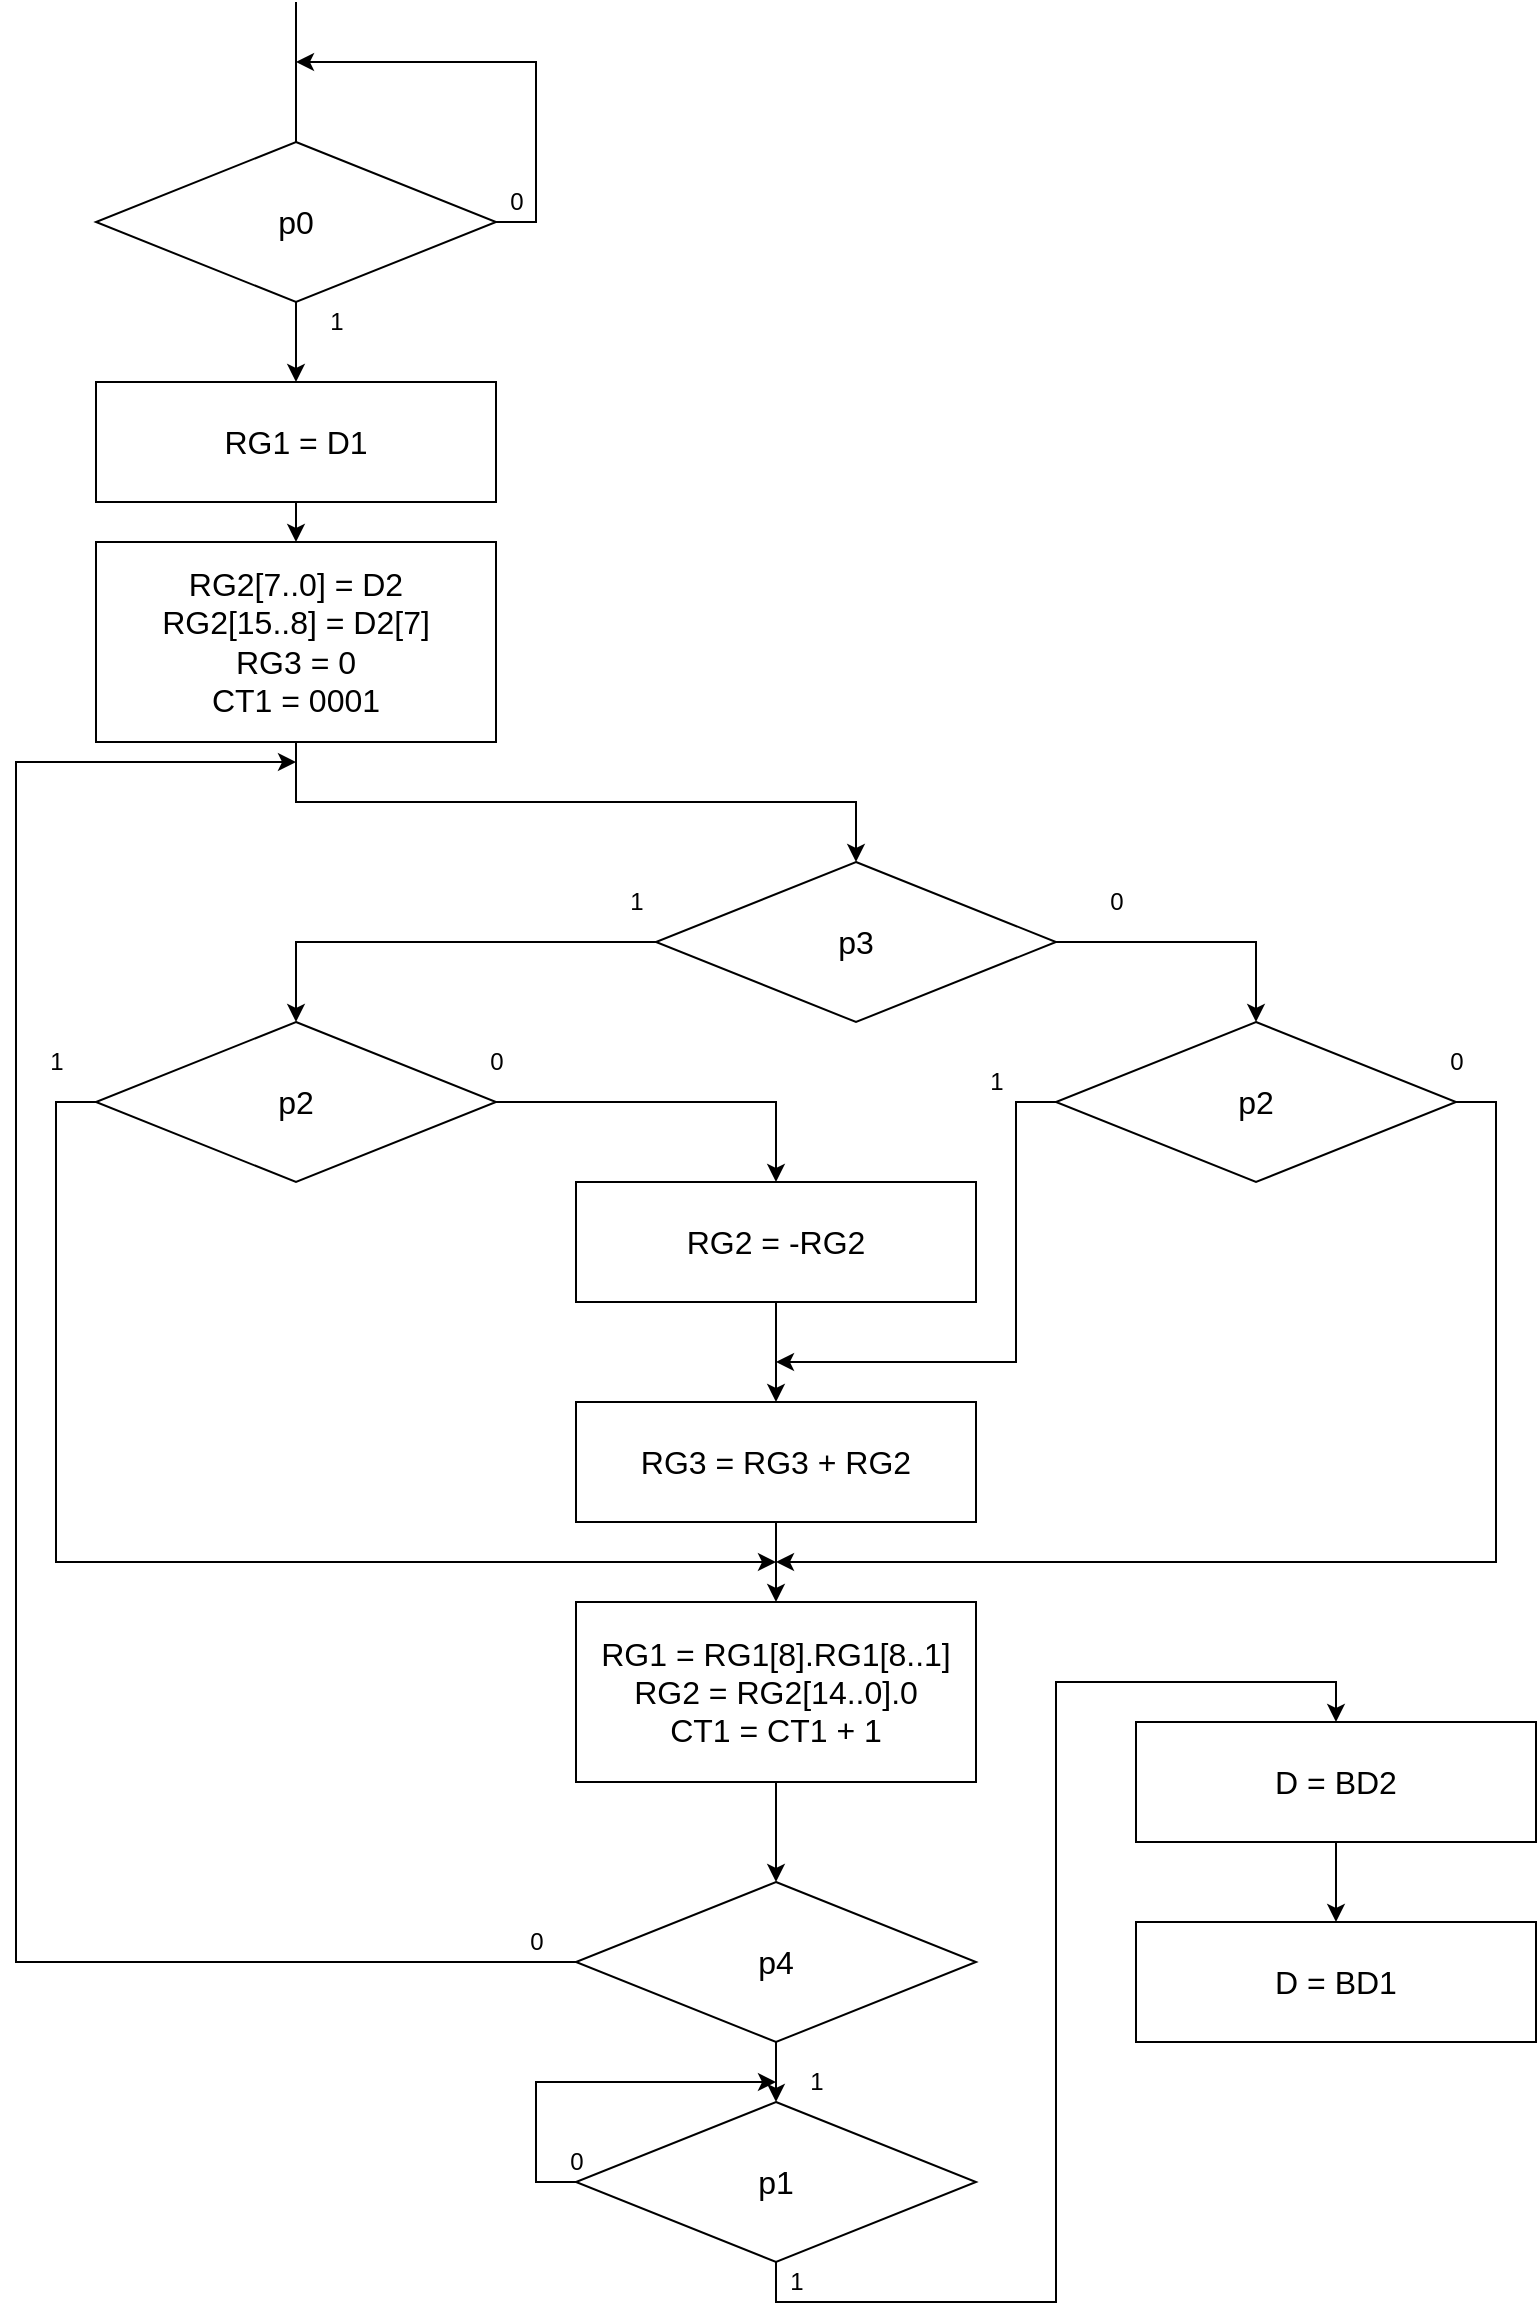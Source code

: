 <mxfile version="14.6.13" type="device"><diagram id="EPe5qSGYH7XLxIhJPzFg" name="Page-1"><mxGraphModel dx="1422" dy="705" grid="1" gridSize="10" guides="1" tooltips="1" connect="1" arrows="1" fold="1" page="1" pageScale="1" pageWidth="827" pageHeight="1169" math="0" shadow="0"><root><mxCell id="0"/><mxCell id="1" parent="0"/><mxCell id="dWcXTu1Yt82jsstEjgHd-1" style="edgeStyle=orthogonalEdgeStyle;rounded=0;orthogonalLoop=1;jettySize=auto;html=1;exitX=1;exitY=0.5;exitDx=0;exitDy=0;" edge="1" parent="1" source="dWcXTu1Yt82jsstEjgHd-3"><mxGeometry relative="1" as="geometry"><mxPoint x="180" y="40" as="targetPoint"/><Array as="points"><mxPoint x="300" y="120"/><mxPoint x="300" y="40"/></Array></mxGeometry></mxCell><mxCell id="dWcXTu1Yt82jsstEjgHd-2" style="edgeStyle=orthogonalEdgeStyle;rounded=0;orthogonalLoop=1;jettySize=auto;html=1;exitX=0.5;exitY=1;exitDx=0;exitDy=0;entryX=0.5;entryY=0;entryDx=0;entryDy=0;" edge="1" parent="1" source="dWcXTu1Yt82jsstEjgHd-3" target="dWcXTu1Yt82jsstEjgHd-7"><mxGeometry relative="1" as="geometry"/></mxCell><mxCell id="dWcXTu1Yt82jsstEjgHd-3" value="&lt;font style=&quot;font-size: 16px&quot;&gt;p0&lt;/font&gt;" style="rhombus;whiteSpace=wrap;html=1;" vertex="1" parent="1"><mxGeometry x="80" y="80" width="200" height="80" as="geometry"/></mxCell><mxCell id="dWcXTu1Yt82jsstEjgHd-4" value="" style="endArrow=none;html=1;exitX=0.5;exitY=0;exitDx=0;exitDy=0;" edge="1" parent="1" source="dWcXTu1Yt82jsstEjgHd-3"><mxGeometry width="50" height="50" relative="1" as="geometry"><mxPoint x="160" y="70" as="sourcePoint"/><mxPoint x="180" y="10" as="targetPoint"/><Array as="points"/></mxGeometry></mxCell><mxCell id="dWcXTu1Yt82jsstEjgHd-5" value="0" style="text;html=1;align=center;verticalAlign=middle;resizable=0;points=[];autosize=1;strokeColor=none;" vertex="1" parent="1"><mxGeometry x="280" y="100" width="20" height="20" as="geometry"/></mxCell><mxCell id="dWcXTu1Yt82jsstEjgHd-6" style="edgeStyle=orthogonalEdgeStyle;rounded=0;orthogonalLoop=1;jettySize=auto;html=1;exitX=0.5;exitY=1;exitDx=0;exitDy=0;entryX=0.5;entryY=0;entryDx=0;entryDy=0;" edge="1" parent="1" source="dWcXTu1Yt82jsstEjgHd-7" target="dWcXTu1Yt82jsstEjgHd-10"><mxGeometry relative="1" as="geometry"/></mxCell><mxCell id="dWcXTu1Yt82jsstEjgHd-7" value="&lt;font style=&quot;font-size: 16px&quot;&gt;RG1 = D1&lt;/font&gt;" style="rounded=0;whiteSpace=wrap;html=1;" vertex="1" parent="1"><mxGeometry x="80" y="200" width="200" height="60" as="geometry"/></mxCell><mxCell id="dWcXTu1Yt82jsstEjgHd-8" value="1" style="text;html=1;align=center;verticalAlign=middle;resizable=0;points=[];autosize=1;strokeColor=none;" vertex="1" parent="1"><mxGeometry x="190" y="160" width="20" height="20" as="geometry"/></mxCell><mxCell id="dWcXTu1Yt82jsstEjgHd-9" style="edgeStyle=orthogonalEdgeStyle;rounded=0;orthogonalLoop=1;jettySize=auto;html=1;exitX=0.5;exitY=1;exitDx=0;exitDy=0;entryX=0.5;entryY=0;entryDx=0;entryDy=0;" edge="1" parent="1" source="dWcXTu1Yt82jsstEjgHd-10" target="dWcXTu1Yt82jsstEjgHd-13"><mxGeometry relative="1" as="geometry"/></mxCell><mxCell id="dWcXTu1Yt82jsstEjgHd-10" value="&lt;font style=&quot;font-size: 16px&quot;&gt;RG2[7..0] = D2&lt;br&gt;RG2[15..8] = D2[7]&lt;br&gt;RG3 = 0&lt;br&gt;CT1 = 0001&lt;br&gt;&lt;/font&gt;" style="rounded=0;whiteSpace=wrap;html=1;" vertex="1" parent="1"><mxGeometry x="80" y="280" width="200" height="100" as="geometry"/></mxCell><mxCell id="dWcXTu1Yt82jsstEjgHd-11" style="edgeStyle=orthogonalEdgeStyle;rounded=0;orthogonalLoop=1;jettySize=auto;html=1;exitX=0;exitY=0.5;exitDx=0;exitDy=0;entryX=0.5;entryY=0;entryDx=0;entryDy=0;" edge="1" parent="1" source="dWcXTu1Yt82jsstEjgHd-13" target="dWcXTu1Yt82jsstEjgHd-16"><mxGeometry relative="1" as="geometry"/></mxCell><mxCell id="dWcXTu1Yt82jsstEjgHd-12" style="edgeStyle=orthogonalEdgeStyle;rounded=0;orthogonalLoop=1;jettySize=auto;html=1;exitX=1;exitY=0.5;exitDx=0;exitDy=0;entryX=0.5;entryY=0;entryDx=0;entryDy=0;" edge="1" parent="1" source="dWcXTu1Yt82jsstEjgHd-13" target="dWcXTu1Yt82jsstEjgHd-19"><mxGeometry relative="1" as="geometry"/></mxCell><mxCell id="dWcXTu1Yt82jsstEjgHd-13" value="&lt;font style=&quot;font-size: 16px&quot;&gt;p3&lt;/font&gt;" style="rhombus;whiteSpace=wrap;html=1;" vertex="1" parent="1"><mxGeometry x="360" y="440" width="200" height="80" as="geometry"/></mxCell><mxCell id="dWcXTu1Yt82jsstEjgHd-14" style="edgeStyle=orthogonalEdgeStyle;rounded=0;orthogonalLoop=1;jettySize=auto;html=1;exitX=1;exitY=0.5;exitDx=0;exitDy=0;entryX=0.5;entryY=0;entryDx=0;entryDy=0;" edge="1" parent="1" source="dWcXTu1Yt82jsstEjgHd-16" target="dWcXTu1Yt82jsstEjgHd-23"><mxGeometry relative="1" as="geometry"/></mxCell><mxCell id="dWcXTu1Yt82jsstEjgHd-15" style="edgeStyle=orthogonalEdgeStyle;rounded=0;orthogonalLoop=1;jettySize=auto;html=1;exitX=0;exitY=0.5;exitDx=0;exitDy=0;" edge="1" parent="1" source="dWcXTu1Yt82jsstEjgHd-16"><mxGeometry relative="1" as="geometry"><mxPoint x="420" y="790" as="targetPoint"/><Array as="points"><mxPoint x="60" y="560"/><mxPoint x="60" y="790"/></Array></mxGeometry></mxCell><mxCell id="dWcXTu1Yt82jsstEjgHd-16" value="&lt;font style=&quot;font-size: 16px&quot;&gt;p2&lt;/font&gt;" style="rhombus;whiteSpace=wrap;html=1;" vertex="1" parent="1"><mxGeometry x="80" y="520" width="200" height="80" as="geometry"/></mxCell><mxCell id="dWcXTu1Yt82jsstEjgHd-17" style="edgeStyle=orthogonalEdgeStyle;rounded=0;orthogonalLoop=1;jettySize=auto;html=1;exitX=0;exitY=0.5;exitDx=0;exitDy=0;" edge="1" parent="1" source="dWcXTu1Yt82jsstEjgHd-19"><mxGeometry relative="1" as="geometry"><mxPoint x="420" y="690" as="targetPoint"/><Array as="points"><mxPoint x="540" y="560"/><mxPoint x="540" y="690"/></Array></mxGeometry></mxCell><mxCell id="dWcXTu1Yt82jsstEjgHd-18" style="edgeStyle=orthogonalEdgeStyle;rounded=0;orthogonalLoop=1;jettySize=auto;html=1;exitX=1;exitY=0.5;exitDx=0;exitDy=0;" edge="1" parent="1" source="dWcXTu1Yt82jsstEjgHd-19"><mxGeometry relative="1" as="geometry"><mxPoint x="420" y="790" as="targetPoint"/><Array as="points"><mxPoint x="780" y="560"/><mxPoint x="780" y="790"/></Array></mxGeometry></mxCell><mxCell id="dWcXTu1Yt82jsstEjgHd-19" value="&lt;font style=&quot;font-size: 16px&quot;&gt;p2&lt;/font&gt;" style="rhombus;whiteSpace=wrap;html=1;" vertex="1" parent="1"><mxGeometry x="560" y="520" width="200" height="80" as="geometry"/></mxCell><mxCell id="dWcXTu1Yt82jsstEjgHd-20" value="1" style="text;html=1;align=center;verticalAlign=middle;resizable=0;points=[];autosize=1;strokeColor=none;" vertex="1" parent="1"><mxGeometry x="340" y="450" width="20" height="20" as="geometry"/></mxCell><mxCell id="dWcXTu1Yt82jsstEjgHd-21" value="0" style="text;html=1;align=center;verticalAlign=middle;resizable=0;points=[];autosize=1;strokeColor=none;" vertex="1" parent="1"><mxGeometry x="580" y="450" width="20" height="20" as="geometry"/></mxCell><mxCell id="dWcXTu1Yt82jsstEjgHd-22" style="edgeStyle=orthogonalEdgeStyle;rounded=0;orthogonalLoop=1;jettySize=auto;html=1;exitX=0.5;exitY=1;exitDx=0;exitDy=0;" edge="1" parent="1" source="dWcXTu1Yt82jsstEjgHd-23" target="dWcXTu1Yt82jsstEjgHd-26"><mxGeometry relative="1" as="geometry"/></mxCell><mxCell id="dWcXTu1Yt82jsstEjgHd-23" value="&lt;span style=&quot;font-size: 16px&quot;&gt;RG2 = -RG2&lt;/span&gt;" style="rounded=0;whiteSpace=wrap;html=1;" vertex="1" parent="1"><mxGeometry x="320" y="600" width="200" height="60" as="geometry"/></mxCell><mxCell id="dWcXTu1Yt82jsstEjgHd-24" value="0" style="text;html=1;align=center;verticalAlign=middle;resizable=0;points=[];autosize=1;strokeColor=none;" vertex="1" parent="1"><mxGeometry x="270" y="530" width="20" height="20" as="geometry"/></mxCell><mxCell id="dWcXTu1Yt82jsstEjgHd-25" style="edgeStyle=orthogonalEdgeStyle;rounded=0;orthogonalLoop=1;jettySize=auto;html=1;exitX=0.5;exitY=1;exitDx=0;exitDy=0;entryX=0.5;entryY=0;entryDx=0;entryDy=0;" edge="1" parent="1" source="dWcXTu1Yt82jsstEjgHd-26" target="dWcXTu1Yt82jsstEjgHd-29"><mxGeometry relative="1" as="geometry"/></mxCell><mxCell id="dWcXTu1Yt82jsstEjgHd-26" value="&lt;font style=&quot;font-size: 16px&quot;&gt;RG3 = RG3 + RG2&lt;/font&gt;" style="rounded=0;whiteSpace=wrap;html=1;" vertex="1" parent="1"><mxGeometry x="320" y="710" width="200" height="60" as="geometry"/></mxCell><mxCell id="dWcXTu1Yt82jsstEjgHd-27" value="1" style="text;html=1;align=center;verticalAlign=middle;resizable=0;points=[];autosize=1;strokeColor=none;" vertex="1" parent="1"><mxGeometry x="520" y="540" width="20" height="20" as="geometry"/></mxCell><mxCell id="dWcXTu1Yt82jsstEjgHd-28" style="edgeStyle=orthogonalEdgeStyle;rounded=0;orthogonalLoop=1;jettySize=auto;html=1;exitX=0.5;exitY=1;exitDx=0;exitDy=0;entryX=0.5;entryY=0;entryDx=0;entryDy=0;" edge="1" parent="1" source="dWcXTu1Yt82jsstEjgHd-29" target="dWcXTu1Yt82jsstEjgHd-34"><mxGeometry relative="1" as="geometry"/></mxCell><mxCell id="dWcXTu1Yt82jsstEjgHd-29" value="&lt;span style=&quot;font-size: 16px&quot;&gt;RG1 = RG1[8].RG1[8..1]&lt;br&gt;&lt;/span&gt;&lt;span style=&quot;font-size: 16px&quot;&gt;RG2 = RG2[14..0].0&lt;/span&gt;&lt;span style=&quot;font-size: 16px&quot;&gt;&lt;br&gt;CT1 = CT1 + 1&lt;br&gt;&lt;/span&gt;" style="rounded=0;whiteSpace=wrap;html=1;" vertex="1" parent="1"><mxGeometry x="320" y="810" width="200" height="90" as="geometry"/></mxCell><mxCell id="dWcXTu1Yt82jsstEjgHd-30" value="1" style="text;html=1;align=center;verticalAlign=middle;resizable=0;points=[];autosize=1;strokeColor=none;" vertex="1" parent="1"><mxGeometry x="50" y="530" width="20" height="20" as="geometry"/></mxCell><mxCell id="dWcXTu1Yt82jsstEjgHd-31" value="0" style="text;html=1;align=center;verticalAlign=middle;resizable=0;points=[];autosize=1;strokeColor=none;" vertex="1" parent="1"><mxGeometry x="750" y="530" width="20" height="20" as="geometry"/></mxCell><mxCell id="dWcXTu1Yt82jsstEjgHd-32" style="edgeStyle=orthogonalEdgeStyle;rounded=0;orthogonalLoop=1;jettySize=auto;html=1;exitX=0;exitY=0.5;exitDx=0;exitDy=0;" edge="1" parent="1" source="dWcXTu1Yt82jsstEjgHd-34"><mxGeometry relative="1" as="geometry"><mxPoint x="180" y="390" as="targetPoint"/><Array as="points"><mxPoint x="40" y="990"/><mxPoint x="40" y="390"/></Array></mxGeometry></mxCell><mxCell id="dWcXTu1Yt82jsstEjgHd-33" style="edgeStyle=orthogonalEdgeStyle;rounded=0;orthogonalLoop=1;jettySize=auto;html=1;exitX=0.5;exitY=1;exitDx=0;exitDy=0;entryX=0.5;entryY=0;entryDx=0;entryDy=0;" edge="1" parent="1" source="dWcXTu1Yt82jsstEjgHd-34" target="dWcXTu1Yt82jsstEjgHd-38"><mxGeometry relative="1" as="geometry"/></mxCell><mxCell id="dWcXTu1Yt82jsstEjgHd-34" value="&lt;font style=&quot;font-size: 16px&quot;&gt;p4&lt;/font&gt;" style="rhombus;whiteSpace=wrap;html=1;" vertex="1" parent="1"><mxGeometry x="320" y="950" width="200" height="80" as="geometry"/></mxCell><mxCell id="dWcXTu1Yt82jsstEjgHd-35" value="0" style="text;html=1;align=center;verticalAlign=middle;resizable=0;points=[];autosize=1;strokeColor=none;" vertex="1" parent="1"><mxGeometry x="290" y="970" width="20" height="20" as="geometry"/></mxCell><mxCell id="dWcXTu1Yt82jsstEjgHd-36" style="edgeStyle=orthogonalEdgeStyle;rounded=0;orthogonalLoop=1;jettySize=auto;html=1;exitX=0;exitY=0.5;exitDx=0;exitDy=0;" edge="1" parent="1" source="dWcXTu1Yt82jsstEjgHd-38"><mxGeometry relative="1" as="geometry"><mxPoint x="420" y="1050" as="targetPoint"/><Array as="points"><mxPoint x="300" y="1100"/><mxPoint x="300" y="1050"/></Array></mxGeometry></mxCell><mxCell id="dWcXTu1Yt82jsstEjgHd-37" style="edgeStyle=orthogonalEdgeStyle;rounded=0;orthogonalLoop=1;jettySize=auto;html=1;exitX=0.5;exitY=1;exitDx=0;exitDy=0;entryX=0.5;entryY=0;entryDx=0;entryDy=0;" edge="1" parent="1" source="dWcXTu1Yt82jsstEjgHd-38" target="dWcXTu1Yt82jsstEjgHd-42"><mxGeometry relative="1" as="geometry"><mxPoint x="560" y="910" as="targetPoint"/></mxGeometry></mxCell><mxCell id="dWcXTu1Yt82jsstEjgHd-38" value="&lt;font style=&quot;font-size: 16px&quot;&gt;p1&lt;/font&gt;" style="rhombus;whiteSpace=wrap;html=1;" vertex="1" parent="1"><mxGeometry x="320" y="1060" width="200" height="80" as="geometry"/></mxCell><mxCell id="dWcXTu1Yt82jsstEjgHd-39" value="1" style="text;html=1;align=center;verticalAlign=middle;resizable=0;points=[];autosize=1;strokeColor=none;" vertex="1" parent="1"><mxGeometry x="430" y="1040" width="20" height="20" as="geometry"/></mxCell><mxCell id="dWcXTu1Yt82jsstEjgHd-40" value="0" style="text;html=1;align=center;verticalAlign=middle;resizable=0;points=[];autosize=1;strokeColor=none;" vertex="1" parent="1"><mxGeometry x="310" y="1080" width="20" height="20" as="geometry"/></mxCell><mxCell id="dWcXTu1Yt82jsstEjgHd-41" style="edgeStyle=orthogonalEdgeStyle;rounded=0;orthogonalLoop=1;jettySize=auto;html=1;exitX=0.5;exitY=1;exitDx=0;exitDy=0;" edge="1" parent="1" source="dWcXTu1Yt82jsstEjgHd-42" target="dWcXTu1Yt82jsstEjgHd-44"><mxGeometry relative="1" as="geometry"/></mxCell><mxCell id="dWcXTu1Yt82jsstEjgHd-42" value="&lt;font style=&quot;font-size: 16px&quot;&gt;D = BD2&lt;/font&gt;" style="rounded=0;whiteSpace=wrap;html=1;" vertex="1" parent="1"><mxGeometry x="600" y="870" width="200" height="60" as="geometry"/></mxCell><mxCell id="dWcXTu1Yt82jsstEjgHd-43" value="1" style="text;html=1;align=center;verticalAlign=middle;resizable=0;points=[];autosize=1;strokeColor=none;" vertex="1" parent="1"><mxGeometry x="420" y="1140" width="20" height="20" as="geometry"/></mxCell><mxCell id="dWcXTu1Yt82jsstEjgHd-44" value="&lt;font style=&quot;font-size: 16px&quot;&gt;D = BD1&lt;/font&gt;" style="rounded=0;whiteSpace=wrap;html=1;" vertex="1" parent="1"><mxGeometry x="600" y="970" width="200" height="60" as="geometry"/></mxCell></root></mxGraphModel></diagram></mxfile>